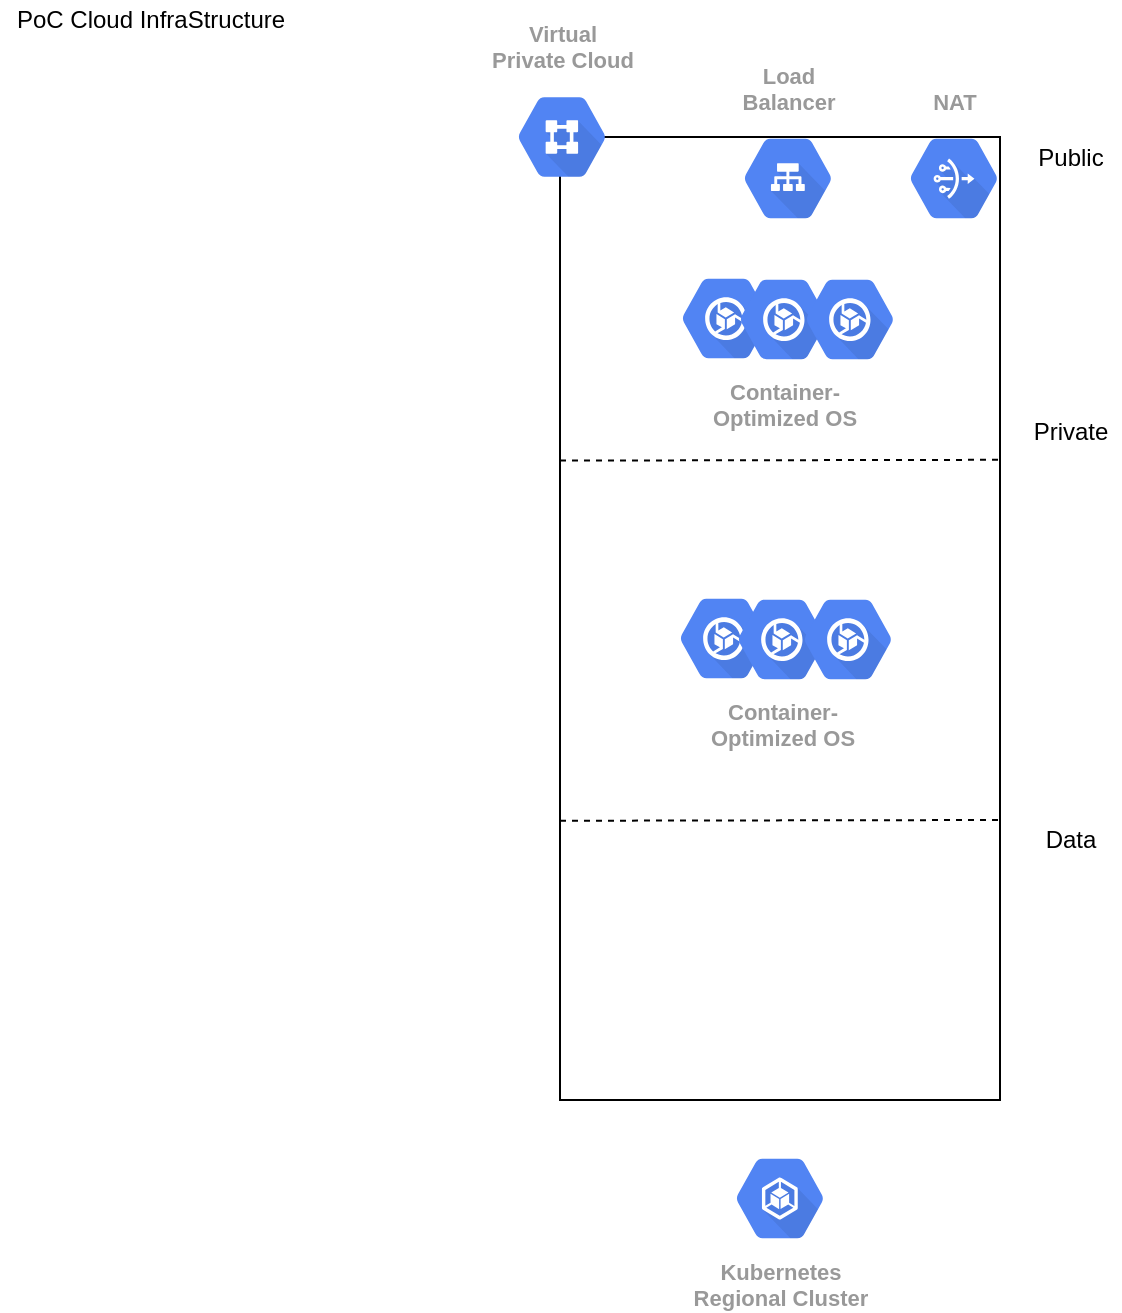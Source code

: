 <mxfile version="13.1.3" pages="4">
    <diagram id="6hGFLwfOUW9BJ-s0fimq" name="GCP">
        <mxGraphModel dx="1155" dy="968" grid="1" gridSize="10" guides="1" tooltips="1" connect="1" arrows="1" fold="1" page="1" pageScale="1" pageWidth="827" pageHeight="1169" background="none" math="0" shadow="0">
            <root>
                <mxCell id="0"/>
                <mxCell id="1" parent="0"/>
                <mxCell id="4" value="" style="rounded=0;whiteSpace=wrap;html=1;fillColor=none;" parent="1" vertex="1">
                    <mxGeometry x="300" y="78.5" width="220" height="481.5" as="geometry"/>
                </mxCell>
                <mxCell id="2" value="Virtual&#10;Private Cloud" style="html=1;fillColor=#5184F3;strokeColor=none;verticalAlign=bottom;labelPosition=center;verticalLabelPosition=top;align=center;spacingTop=-6;fontSize=11;fontStyle=1;fontColor=#999999;shape=mxgraph.gcp2.hexIcon;prIcon=virtual_private_cloud;horizontal=1;" parent="1" vertex="1">
                    <mxGeometry x="268" y="49.25" width="66" height="58.5" as="geometry"/>
                </mxCell>
                <mxCell id="5" value="" style="endArrow=none;dashed=1;html=1;exitX=0;exitY=0.25;exitDx=0;exitDy=0;" parent="1" edge="1">
                    <mxGeometry width="50" height="50" relative="1" as="geometry">
                        <mxPoint x="300" y="240.285" as="sourcePoint"/>
                        <mxPoint x="520" y="239.91" as="targetPoint"/>
                    </mxGeometry>
                </mxCell>
                <mxCell id="10" value="Kubernetes&lt;br&gt;Regional Cluster" style="html=1;fillColor=#5184F3;strokeColor=none;verticalAlign=top;labelPosition=center;verticalLabelPosition=bottom;align=center;spacingTop=-6;fontSize=11;fontStyle=1;fontColor=#999999;shape=mxgraph.gcp2.hexIcon;prIcon=container_engine" parent="1" vertex="1">
                    <mxGeometry x="377" y="580" width="66" height="58.5" as="geometry"/>
                </mxCell>
                <mxCell id="13" value="NAT" style="html=1;fillColor=#5184F3;strokeColor=none;verticalAlign=bottom;labelPosition=center;verticalLabelPosition=top;align=center;spacingTop=-6;fontSize=11;fontStyle=1;fontColor=#999999;shape=mxgraph.gcp2.hexIcon;prIcon=cloud_nat" parent="1" vertex="1">
                    <mxGeometry x="464" y="70" width="66" height="58.5" as="geometry"/>
                </mxCell>
                <mxCell id="23" value="Load&lt;br&gt;Balancer" style="html=1;fillColor=#5184F3;strokeColor=none;verticalAlign=bottom;labelPosition=center;verticalLabelPosition=top;align=center;spacingTop=-6;fontSize=11;fontStyle=1;fontColor=#999999;shape=mxgraph.gcp2.hexIcon;prIcon=cloud_load_balancing" parent="1" vertex="1">
                    <mxGeometry x="381" y="70" width="66" height="58.5" as="geometry"/>
                </mxCell>
                <mxCell id="24" value="PoC Cloud InfraStructure" style="text;html=1;resizable=0;autosize=1;align=center;verticalAlign=middle;points=[];fillColor=none;strokeColor=none;rounded=0;" parent="1" vertex="1">
                    <mxGeometry x="20" y="10" width="150" height="20" as="geometry"/>
                </mxCell>
                <mxCell id="25" value="" style="endArrow=none;dashed=1;html=1;exitX=0;exitY=0.25;exitDx=0;exitDy=0;" parent="1" edge="1">
                    <mxGeometry width="50" height="50" relative="1" as="geometry">
                        <mxPoint x="300" y="420.375" as="sourcePoint"/>
                        <mxPoint x="520" y="420.0" as="targetPoint"/>
                    </mxGeometry>
                </mxCell>
                <mxCell id="26" value="Private" style="text;html=1;resizable=0;autosize=1;align=center;verticalAlign=middle;points=[];fillColor=none;strokeColor=none;rounded=0;" parent="1" vertex="1">
                    <mxGeometry x="530" y="216" width="50" height="20" as="geometry"/>
                </mxCell>
                <mxCell id="27" value="Data" style="text;html=1;resizable=0;autosize=1;align=center;verticalAlign=middle;points=[];fillColor=none;strokeColor=none;rounded=0;" parent="1" vertex="1">
                    <mxGeometry x="535" y="420" width="40" height="20" as="geometry"/>
                </mxCell>
                <mxCell id="28" value="Public" style="text;html=1;resizable=0;autosize=1;align=center;verticalAlign=middle;points=[];fillColor=none;strokeColor=none;rounded=0;" parent="1" vertex="1">
                    <mxGeometry x="530" y="78.5" width="50" height="20" as="geometry"/>
                </mxCell>
                <mxCell id="32" value="" style="group" parent="1" vertex="1" connectable="0">
                    <mxGeometry x="349" y="300" width="128" height="59" as="geometry"/>
                </mxCell>
                <mxCell id="16" value="" style="html=1;fillColor=#5184F3;strokeColor=none;verticalAlign=bottom;labelPosition=center;verticalLabelPosition=top;align=center;spacingTop=-6;fontSize=11;fontStyle=1;fontColor=#999999;shape=mxgraph.gcp2.hexIcon;prIcon=container_optimized_os" parent="32" vertex="1">
                    <mxGeometry width="66" height="58.5" as="geometry"/>
                </mxCell>
                <mxCell id="11" value="Container-&#10;Optimized OS" style="html=1;fillColor=#5184F3;strokeColor=none;verticalAlign=top;labelPosition=center;verticalLabelPosition=bottom;align=center;spacingTop=-6;fontSize=11;fontStyle=1;fontColor=#999999;shape=mxgraph.gcp2.hexIcon;prIcon=container_optimized_os" parent="32" vertex="1">
                    <mxGeometry x="29" y="0.5" width="66" height="58.5" as="geometry"/>
                </mxCell>
                <mxCell id="15" value="" style="html=1;fillColor=#5184F3;strokeColor=none;verticalAlign=bottom;labelPosition=center;verticalLabelPosition=top;align=center;spacingTop=-6;fontSize=11;fontStyle=1;fontColor=#999999;shape=mxgraph.gcp2.hexIcon;prIcon=container_optimized_os" parent="32" vertex="1">
                    <mxGeometry x="62" y="0.5" width="66" height="58.5" as="geometry"/>
                </mxCell>
                <mxCell id="33" value="" style="group" parent="1" vertex="1" connectable="0">
                    <mxGeometry x="350" y="140" width="128" height="59" as="geometry"/>
                </mxCell>
                <mxCell id="34" value="" style="html=1;fillColor=#5184F3;strokeColor=none;verticalAlign=bottom;labelPosition=center;verticalLabelPosition=top;align=center;spacingTop=-6;fontSize=11;fontStyle=1;fontColor=#999999;shape=mxgraph.gcp2.hexIcon;prIcon=container_optimized_os" parent="33" vertex="1">
                    <mxGeometry width="66" height="58.5" as="geometry"/>
                </mxCell>
                <mxCell id="35" value="Container-&#10;Optimized OS" style="html=1;fillColor=#5184F3;strokeColor=none;verticalAlign=top;labelPosition=center;verticalLabelPosition=bottom;align=center;spacingTop=-6;fontSize=11;fontStyle=1;fontColor=#999999;shape=mxgraph.gcp2.hexIcon;prIcon=container_optimized_os" parent="33" vertex="1">
                    <mxGeometry x="29" y="0.5" width="66" height="58.5" as="geometry"/>
                </mxCell>
                <mxCell id="36" value="" style="html=1;fillColor=#5184F3;strokeColor=none;verticalAlign=bottom;labelPosition=center;verticalLabelPosition=top;align=center;spacingTop=-6;fontSize=11;fontStyle=1;fontColor=#999999;shape=mxgraph.gcp2.hexIcon;prIcon=container_optimized_os" parent="33" vertex="1">
                    <mxGeometry x="62" y="0.5" width="66" height="58.5" as="geometry"/>
                </mxCell>
            </root>
        </mxGraphModel>
    </diagram>
    <diagram id="01ei3AezCl6BVY1LoV4i" name="k8s">
        <mxGraphModel dx="1359" dy="1139" grid="1" gridSize="10" guides="1" tooltips="1" connect="1" arrows="1" fold="1" page="1" pageScale="1" pageWidth="827" pageHeight="1169" background="none" math="0" shadow="0">
            <root>
                <mxCell id="bdmBip5ZVVxthMIJ5dFW-0"/>
                <mxCell id="bdmBip5ZVVxthMIJ5dFW-1" parent="bdmBip5ZVVxthMIJ5dFW-0"/>
                <mxCell id="v0x_E8v7lRZbEyqIIi4B-30" value="" style="rounded=1;whiteSpace=wrap;html=1;dashed=1;" parent="bdmBip5ZVVxthMIJ5dFW-1" vertex="1">
                    <mxGeometry x="50" y="380" width="410" height="530" as="geometry"/>
                </mxCell>
                <mxCell id="v0x_E8v7lRZbEyqIIi4B-13" value="" style="rounded=1;whiteSpace=wrap;html=1;dashed=1;glass=0;shadow=0;" parent="bdmBip5ZVVxthMIJ5dFW-1" vertex="1">
                    <mxGeometry x="50" y="102" width="410" height="258" as="geometry"/>
                </mxCell>
                <mxCell id="v0x_E8v7lRZbEyqIIi4B-0" value="k8s" style="text;html=1;resizable=0;autosize=1;align=center;verticalAlign=middle;points=[];fillColor=none;strokeColor=none;rounded=0;" parent="bdmBip5ZVVxthMIJ5dFW-1" vertex="1">
                    <mxGeometry x="25" y="20" width="30" height="20" as="geometry"/>
                </mxCell>
                <mxCell id="v0x_E8v7lRZbEyqIIi4B-1" value="/api/" style="html=1;dashed=0;whitespace=wrap;fillColor=#2875E2;strokeColor=#ffffff;points=[[0.005,0.63,0],[0.1,0.2,0],[0.9,0.2,0],[0.5,0,0],[0.995,0.63,0],[0.72,0.99,0],[0.5,1,0],[0.28,0.99,0]];shape=mxgraph.kubernetes.icon;prIcon=ing;labelPosition=center;verticalLabelPosition=top;align=center;verticalAlign=bottom;" parent="bdmBip5ZVVxthMIJ5dFW-1" vertex="1">
                    <mxGeometry x="77.5" y="240" width="50" height="48" as="geometry"/>
                </mxCell>
                <mxCell id="v0x_E8v7lRZbEyqIIi4B-2" value="Init Job" style="html=1;dashed=0;whitespace=wrap;fillColor=#2875E2;strokeColor=#ffffff;points=[[0.005,0.63,0],[0.1,0.2,0],[0.9,0.2,0],[0.5,0,0],[0.995,0.63,0],[0.72,0.99,0],[0.5,1,0],[0.28,0.99,0]];shape=mxgraph.kubernetes.icon;prIcon=job;labelPosition=center;verticalLabelPosition=top;align=center;verticalAlign=bottom;" parent="bdmBip5ZVVxthMIJ5dFW-1" vertex="1">
                    <mxGeometry x="580" y="392" width="50" height="48" as="geometry"/>
                </mxCell>
                <mxCell id="v0x_E8v7lRZbEyqIIi4B-3" value="Cloud Load&#10;Balancing" style="html=1;fillColor=#5184F3;strokeColor=none;verticalAlign=top;labelPosition=center;verticalLabelPosition=bottom;align=center;spacingTop=-6;fontSize=11;fontStyle=1;fontColor=#999999;shape=mxgraph.gcp2.hexIcon;prIcon=cloud_load_balancing" parent="bdmBip5ZVVxthMIJ5dFW-1" vertex="1">
                    <mxGeometry x="238.5" y="30" width="66" height="58.5" as="geometry"/>
                </mxCell>
                <mxCell id="v0x_E8v7lRZbEyqIIi4B-5" value="API" style="html=1;dashed=0;whitespace=wrap;fillColor=#2875E2;strokeColor=#ffffff;points=[[0.005,0.63,0],[0.1,0.2,0],[0.9,0.2,0],[0.5,0,0],[0.995,0.63,0],[0.72,0.99,0],[0.5,1,0],[0.28,0.99,0]];shape=mxgraph.kubernetes.icon;prIcon=svc;labelPosition=center;verticalLabelPosition=top;align=center;verticalAlign=bottom;" parent="bdmBip5ZVVxthMIJ5dFW-1" vertex="1">
                    <mxGeometry x="66" y="437" width="50" height="48" as="geometry"/>
                </mxCell>
                <mxCell id="v0x_E8v7lRZbEyqIIi4B-7" value="Config&lt;br&gt;" style="html=1;dashed=0;whitespace=wrap;fillColor=#2875E2;strokeColor=#ffffff;points=[[0.005,0.63,0],[0.1,0.2,0],[0.9,0.2,0],[0.5,0,0],[0.995,0.63,0],[0.72,0.99,0],[0.5,1,0],[0.28,0.99,0]];shape=mxgraph.kubernetes.icon;prIcon=secret;labelPosition=center;verticalLabelPosition=top;align=center;verticalAlign=bottom;" parent="bdmBip5ZVVxthMIJ5dFW-1" vertex="1">
                    <mxGeometry x="580" y="500" width="50" height="48" as="geometry"/>
                </mxCell>
                <mxCell id="v0x_E8v7lRZbEyqIIi4B-8" value="www" style="html=1;dashed=0;whitespace=wrap;fillColor=#2875E2;strokeColor=#ffffff;points=[[0.005,0.63,0],[0.1,0.2,0],[0.9,0.2,0],[0.5,0,0],[0.995,0.63,0],[0.72,0.99,0],[0.5,1,0],[0.28,0.99,0]];shape=mxgraph.kubernetes.icon;prIcon=pvc;labelPosition=center;verticalLabelPosition=top;align=center;verticalAlign=bottom;" parent="bdmBip5ZVVxthMIJ5dFW-1" vertex="1">
                    <mxGeometry x="352" y="570" width="50" height="48" as="geometry"/>
                </mxCell>
                <mxCell id="v0x_E8v7lRZbEyqIIi4B-11" value="Ingress" style="html=1;dashed=0;whitespace=wrap;fillColor=#2875E2;strokeColor=#ffffff;points=[[0.005,0.63,0],[0.1,0.2,0],[0.9,0.2,0],[0.5,0,0],[0.995,0.63,0],[0.72,0.99,0],[0.5,1,0],[0.28,0.99,0]];shape=mxgraph.kubernetes.icon;prIcon=svc;labelPosition=center;verticalLabelPosition=top;align=center;verticalAlign=bottom;" parent="bdmBip5ZVVxthMIJ5dFW-1" vertex="1">
                    <mxGeometry x="246.5" y="150" width="50" height="48" as="geometry"/>
                </mxCell>
                <mxCell id="v0x_E8v7lRZbEyqIIi4B-33" value="/auth" style="html=1;dashed=0;whitespace=wrap;fillColor=#2875E2;strokeColor=#ffffff;points=[[0.005,0.63,0],[0.1,0.2,0],[0.9,0.2,0],[0.5,0,0],[0.995,0.63,0],[0.72,0.99,0],[0.5,1,0],[0.28,0.99,0]];shape=mxgraph.kubernetes.icon;prIcon=ing;labelPosition=center;verticalLabelPosition=top;align=center;verticalAlign=bottom;" parent="bdmBip5ZVVxthMIJ5dFW-1" vertex="1">
                    <mxGeometry x="317" y="240" width="50" height="48" as="geometry"/>
                </mxCell>
                <mxCell id="v0x_E8v7lRZbEyqIIi4B-34" value="Auth" style="html=1;dashed=0;whitespace=wrap;fillColor=#2875E2;strokeColor=#ffffff;points=[[0.005,0.63,0],[0.1,0.2,0],[0.9,0.2,0],[0.5,0,0],[0.995,0.63,0],[0.72,0.99,0],[0.5,1,0],[0.28,0.99,0]];shape=mxgraph.kubernetes.icon;prIcon=svc;labelPosition=center;verticalLabelPosition=top;align=center;verticalAlign=bottom;" parent="bdmBip5ZVVxthMIJ5dFW-1" vertex="1">
                    <mxGeometry x="234.5" y="437" width="50" height="48" as="geometry"/>
                </mxCell>
                <mxCell id="vhkJSFQoz-LGm1IE-jFy-6" style="edgeStyle=orthogonalEdgeStyle;rounded=0;orthogonalLoop=1;jettySize=auto;html=1;startArrow=none;startFill=0;fontColor=#FFFFFF;entryX=0.55;entryY=0.95;entryDx=0;entryDy=0;entryPerimeter=0;" parent="bdmBip5ZVVxthMIJ5dFW-1" source="v0x_E8v7lRZbEyqIIi4B-38" target="2ab-qEnQaSnnnGJjcgUI-13" edge="1">
                    <mxGeometry relative="1" as="geometry">
                        <Array as="points">
                            <mxPoint x="201" y="700"/>
                            <mxPoint x="766" y="700"/>
                        </Array>
                    </mxGeometry>
                </mxCell>
                <mxCell id="vhkJSFQoz-LGm1IE-jFy-7" value="Initialisation" style="edgeLabel;html=1;align=center;verticalAlign=middle;resizable=0;points=[];fontColor=#FFFFFF;" parent="vhkJSFQoz-LGm1IE-jFy-6" vertex="1" connectable="0">
                    <mxGeometry x="-0.049" y="-2" relative="1" as="geometry">
                        <mxPoint x="111" y="-10.25" as="offset"/>
                    </mxGeometry>
                </mxCell>
                <mxCell id="v0x_E8v7lRZbEyqIIi4B-38" value="Core" style="html=1;dashed=0;whitespace=wrap;fillColor=#2875E2;strokeColor=#ffffff;points=[[0.005,0.63,0],[0.1,0.2,0],[0.9,0.2,0],[0.5,0,0],[0.995,0.63,0],[0.72,0.99,0],[0.5,1,0],[0.28,0.99,0]];shape=mxgraph.kubernetes.icon;prIcon=svc;labelPosition=center;verticalLabelPosition=top;align=center;verticalAlign=bottom;" parent="bdmBip5ZVVxthMIJ5dFW-1" vertex="1">
                    <mxGeometry x="176" y="722" width="50" height="48" as="geometry"/>
                </mxCell>
                <mxCell id="v0x_E8v7lRZbEyqIIi4B-42" value="API" style="html=1;dashed=0;whitespace=wrap;fillColor=#2875E2;strokeColor=#ffffff;points=[[0.005,0.63,0],[0.1,0.2,0],[0.9,0.2,0],[0.5,0,0],[0.995,0.63,0],[0.72,0.99,0],[0.5,1,0],[0.28,0.99,0]];shape=mxgraph.kubernetes.icon;prIcon=rs;labelPosition=center;verticalLabelPosition=top;align=center;verticalAlign=bottom;" parent="bdmBip5ZVVxthMIJ5dFW-1" vertex="1">
                    <mxGeometry x="66" y="518" width="50" height="48" as="geometry"/>
                </mxCell>
                <mxCell id="v0x_E8v7lRZbEyqIIi4B-43" value="Auth" style="html=1;dashed=0;whitespace=wrap;fillColor=#2875E2;strokeColor=#ffffff;points=[[0.005,0.63,0],[0.1,0.2,0],[0.9,0.2,0],[0.5,0,0],[0.995,0.63,0],[0.72,0.99,0],[0.5,1,0],[0.28,0.99,0]];shape=mxgraph.kubernetes.icon;prIcon=rs;labelPosition=center;verticalLabelPosition=top;align=center;verticalAlign=bottom;" parent="bdmBip5ZVVxthMIJ5dFW-1" vertex="1">
                    <mxGeometry x="233.5" y="518" width="50" height="48" as="geometry"/>
                </mxCell>
                <mxCell id="v0x_E8v7lRZbEyqIIi4B-50" value="" style="group;rounded=0;" parent="bdmBip5ZVVxthMIJ5dFW-1" vertex="1" connectable="0">
                    <mxGeometry x="5" y="941" width="195" height="79" as="geometry"/>
                </mxCell>
                <mxCell id="v0x_E8v7lRZbEyqIIi4B-26" value="Elastic Helm Chart" style="rounded=1;whiteSpace=wrap;html=1;dashed=1;labelPosition=center;verticalLabelPosition=top;align=center;verticalAlign=bottom;" parent="v0x_E8v7lRZbEyqIIi4B-50" vertex="1">
                    <mxGeometry width="195" height="79" as="geometry"/>
                </mxCell>
                <mxCell id="v0x_E8v7lRZbEyqIIi4B-46" value="" style="html=1;dashed=0;whitespace=wrap;fillColor=#2875E2;strokeColor=#ffffff;points=[[0.005,0.63,0],[0.1,0.2,0],[0.9,0.2,0],[0.5,0,0],[0.995,0.63,0],[0.72,0.99,0],[0.5,1,0],[0.28,0.99,0]];shape=mxgraph.kubernetes.icon;prIcon=rs;labelPosition=center;verticalLabelPosition=top;align=center;verticalAlign=bottom;" parent="v0x_E8v7lRZbEyqIIi4B-50" vertex="1">
                    <mxGeometry x="72.5" y="24.915" width="50" height="29.169" as="geometry"/>
                </mxCell>
                <mxCell id="v0x_E8v7lRZbEyqIIi4B-51" value="" style="group" parent="bdmBip5ZVVxthMIJ5dFW-1" vertex="1" connectable="0">
                    <mxGeometry x="210" y="941" width="195" height="79" as="geometry"/>
                </mxCell>
                <mxCell id="v0x_E8v7lRZbEyqIIi4B-23" value="Redis Helm Chart" style="rounded=1;whiteSpace=wrap;html=1;dashed=1;labelPosition=center;verticalLabelPosition=top;align=center;verticalAlign=bottom;" parent="v0x_E8v7lRZbEyqIIi4B-51" vertex="1">
                    <mxGeometry width="195" height="79" as="geometry"/>
                </mxCell>
                <mxCell id="v0x_E8v7lRZbEyqIIi4B-47" value="" style="html=1;dashed=0;whitespace=wrap;fillColor=#2875E2;strokeColor=#ffffff;points=[[0.005,0.63,0],[0.1,0.2,0],[0.9,0.2,0],[0.5,0,0],[0.995,0.63,0],[0.72,0.99,0],[0.5,1,0],[0.28,0.99,0]];shape=mxgraph.kubernetes.icon;prIcon=rs;labelPosition=center;verticalLabelPosition=top;align=center;verticalAlign=bottom;" parent="v0x_E8v7lRZbEyqIIi4B-51" vertex="1">
                    <mxGeometry x="72.5" y="24.915" width="50" height="29.169" as="geometry"/>
                </mxCell>
                <mxCell id="v0x_E8v7lRZbEyqIIi4B-52" value="" style="group" parent="bdmBip5ZVVxthMIJ5dFW-1" vertex="1" connectable="0">
                    <mxGeometry x="420" y="941" width="195" height="79" as="geometry"/>
                </mxCell>
                <mxCell id="v0x_E8v7lRZbEyqIIi4B-48" value="Etcd Helm Chart" style="rounded=1;whiteSpace=wrap;html=1;dashed=1;labelPosition=center;verticalLabelPosition=top;align=center;verticalAlign=bottom;" parent="v0x_E8v7lRZbEyqIIi4B-52" vertex="1">
                    <mxGeometry width="195" height="79" as="geometry"/>
                </mxCell>
                <mxCell id="v0x_E8v7lRZbEyqIIi4B-49" value="" style="html=1;dashed=0;whitespace=wrap;fillColor=#2875E2;strokeColor=#ffffff;points=[[0.005,0.63,0],[0.1,0.2,0],[0.9,0.2,0],[0.5,0,0],[0.995,0.63,0],[0.72,0.99,0],[0.5,1,0],[0.28,0.99,0]];shape=mxgraph.kubernetes.icon;prIcon=rs;labelPosition=center;verticalLabelPosition=top;align=center;verticalAlign=bottom;" parent="v0x_E8v7lRZbEyqIIi4B-52" vertex="1">
                    <mxGeometry x="72.5" y="24.915" width="50" height="29.169" as="geometry"/>
                </mxCell>
                <mxCell id="v0x_E8v7lRZbEyqIIi4B-53" value="Triggers" style="html=1;dashed=0;whitespace=wrap;fillColor=#2875E2;strokeColor=#ffffff;points=[[0.005,0.63,0],[0.1,0.2,0],[0.9,0.2,0],[0.5,0,0],[0.995,0.63,0],[0.72,0.99,0],[0.5,1,0],[0.28,0.99,0]];shape=mxgraph.kubernetes.icon;prIcon=rs;labelPosition=center;verticalLabelPosition=top;align=center;verticalAlign=bottom;" parent="bdmBip5ZVVxthMIJ5dFW-1" vertex="1">
                    <mxGeometry x="85" y="822" width="50" height="48" as="geometry"/>
                </mxCell>
                <mxCell id="v0x_E8v7lRZbEyqIIi4B-54" value="Rubber Soul" style="html=1;dashed=0;whitespace=wrap;fillColor=#2875E2;strokeColor=#ffffff;points=[[0.005,0.63,0],[0.1,0.2,0],[0.9,0.2,0],[0.5,0,0],[0.995,0.63,0],[0.72,0.99,0],[0.5,1,0],[0.28,0.99,0]];shape=mxgraph.kubernetes.icon;prIcon=rs;labelPosition=center;verticalLabelPosition=top;align=center;verticalAlign=bottom;" parent="bdmBip5ZVVxthMIJ5dFW-1" vertex="1">
                    <mxGeometry x="267" y="822" width="50" height="48" as="geometry"/>
                </mxCell>
                <mxCell id="v0x_E8v7lRZbEyqIIi4B-55" value="Dispatch" style="html=1;dashed=0;whitespace=wrap;fillColor=#2875E2;strokeColor=#ffffff;points=[[0.005,0.63,0],[0.1,0.2,0],[0.9,0.2,0],[0.5,0,0],[0.995,0.63,0],[0.72,0.99,0],[0.5,1,0],[0.28,0.99,0]];shape=mxgraph.kubernetes.icon;prIcon=rs;labelPosition=center;verticalLabelPosition=top;align=center;verticalAlign=bottom;" parent="bdmBip5ZVVxthMIJ5dFW-1" vertex="1">
                    <mxGeometry x="157" y="518" width="50" height="48" as="geometry"/>
                </mxCell>
                <mxCell id="v0x_E8v7lRZbEyqIIi4B-62" value="Dispatch" style="html=1;dashed=0;whitespace=wrap;fillColor=#2875E2;strokeColor=#ffffff;points=[[0.005,0.63,0],[0.1,0.2,0],[0.9,0.2,0],[0.5,0,0],[0.995,0.63,0],[0.72,0.99,0],[0.5,1,0],[0.28,0.99,0]];shape=mxgraph.kubernetes.icon;prIcon=svc;labelPosition=center;verticalLabelPosition=top;align=center;verticalAlign=bottom;" parent="bdmBip5ZVVxthMIJ5dFW-1" vertex="1">
                    <mxGeometry x="157" y="437" width="50" height="48" as="geometry"/>
                </mxCell>
                <mxCell id="_qfFy3I9jVNZRMsjBdkA-0" value="" style="group" parent="bdmBip5ZVVxthMIJ5dFW-1" vertex="1" connectable="0">
                    <mxGeometry x="632" y="940" width="195" height="80" as="geometry"/>
                </mxCell>
                <mxCell id="v0x_E8v7lRZbEyqIIi4B-56" value="RethinkDB Helm Chart" style="rounded=1;whiteSpace=wrap;html=1;dashed=1;labelPosition=center;verticalLabelPosition=top;align=center;verticalAlign=bottom;" parent="_qfFy3I9jVNZRMsjBdkA-0" vertex="1">
                    <mxGeometry width="195" height="80" as="geometry"/>
                </mxCell>
                <mxCell id="v0x_E8v7lRZbEyqIIi4B-61" value="" style="html=1;dashed=0;whitespace=wrap;fillColor=#2875E2;strokeColor=#ffffff;points=[[0.005,0.63,0],[0.1,0.2,0],[0.9,0.2,0],[0.5,0,0],[0.995,0.63,0],[0.72,0.99,0],[0.5,1,0],[0.28,0.99,0]];shape=mxgraph.kubernetes.icon;prIcon=rs;labelPosition=center;verticalLabelPosition=top;align=center;verticalAlign=bottom;" parent="_qfFy3I9jVNZRMsjBdkA-0" vertex="1">
                    <mxGeometry x="72.5" y="25.231" width="50" height="29.538" as="geometry"/>
                </mxCell>
                <mxCell id="_qfFy3I9jVNZRMsjBdkA-3" value="/api/files" style="html=1;dashed=0;whitespace=wrap;fillColor=#2875E2;strokeColor=#ffffff;points=[[0.005,0.63,0],[0.1,0.2,0],[0.9,0.2,0],[0.5,0,0],[0.995,0.63,0],[0.72,0.99,0],[0.5,1,0],[0.28,0.99,0]];shape=mxgraph.kubernetes.icon;prIcon=ing;labelPosition=center;verticalLabelPosition=top;align=center;verticalAlign=bottom;" parent="bdmBip5ZVVxthMIJ5dFW-1" vertex="1">
                    <mxGeometry x="388" y="240" width="50" height="48" as="geometry"/>
                </mxCell>
                <mxCell id="_qfFy3I9jVNZRMsjBdkA-4" value="/api/server" style="html=1;dashed=0;whitespace=wrap;fillColor=#2875E2;strokeColor=#ffffff;points=[[0.005,0.63,0],[0.1,0.2,0],[0.9,0.2,0],[0.5,0,0],[0.995,0.63,0],[0.72,0.99,0],[0.5,1,0],[0.28,0.99,0]];shape=mxgraph.kubernetes.icon;prIcon=ing;labelPosition=center;verticalLabelPosition=top;align=center;verticalAlign=bottom;" parent="bdmBip5ZVVxthMIJ5dFW-1" vertex="1">
                    <mxGeometry x="160" y="240" width="50" height="48" as="geometry"/>
                </mxCell>
                <mxCell id="slDZwBwoq7pepo1NhwWZ-4" value="read" style="edgeStyle=orthogonalEdgeStyle;rounded=0;orthogonalLoop=1;jettySize=auto;html=1;entryX=0.995;entryY=0.63;entryDx=0;entryDy=0;entryPerimeter=0;exitX=0.72;exitY=0.99;exitDx=0;exitDy=0;exitPerimeter=0;" parent="bdmBip5ZVVxthMIJ5dFW-1" source="fuPsC2qD_rpMp_-Diiq2-0" target="v0x_E8v7lRZbEyqIIi4B-8" edge="1">
                    <mxGeometry x="-0.492" relative="1" as="geometry">
                        <mxPoint as="offset"/>
                    </mxGeometry>
                </mxCell>
                <mxCell id="fuPsC2qD_rpMp_-Diiq2-0" value="HTTP server" style="html=1;dashed=0;whitespace=wrap;fillColor=#2875E2;strokeColor=#ffffff;points=[[0.005,0.63,0],[0.1,0.2,0],[0.9,0.2,0],[0.5,0,0],[0.995,0.63,0],[0.72,0.99,0],[0.5,1,0],[0.28,0.99,0]];shape=mxgraph.kubernetes.icon;prIcon=rs;labelPosition=center;verticalLabelPosition=top;align=center;verticalAlign=bottom;" parent="bdmBip5ZVVxthMIJ5dFW-1" vertex="1">
                    <mxGeometry x="388" y="518" width="50" height="48" as="geometry"/>
                </mxCell>
                <mxCell id="fuPsC2qD_rpMp_-Diiq2-1" value="Frontend" style="html=1;dashed=0;whitespace=wrap;fillColor=#2875E2;strokeColor=#ffffff;points=[[0.005,0.63,0],[0.1,0.2,0],[0.9,0.2,0],[0.5,0,0],[0.995,0.63,0],[0.72,0.99,0],[0.5,1,0],[0.28,0.99,0]];shape=mxgraph.kubernetes.icon;prIcon=svc;labelPosition=center;verticalLabelPosition=top;align=center;verticalAlign=bottom;" parent="bdmBip5ZVVxthMIJ5dFW-1" vertex="1">
                    <mxGeometry x="310" y="437" width="50" height="48" as="geometry"/>
                </mxCell>
                <mxCell id="2ab-qEnQaSnnnGJjcgUI-1" style="edgeStyle=orthogonalEdgeStyle;rounded=0;orthogonalLoop=1;jettySize=auto;html=1;fontColor=#000000;entryX=0.995;entryY=0.63;entryDx=0;entryDy=0;entryPerimeter=0;" parent="bdmBip5ZVVxthMIJ5dFW-1" source="2ab-qEnQaSnnnGJjcgUI-0" target="v0x_E8v7lRZbEyqIIi4B-2" edge="1">
                    <mxGeometry relative="1" as="geometry">
                        <mxPoint x="640" y="420" as="targetPoint"/>
                    </mxGeometry>
                </mxCell>
                <mxCell id="2ab-qEnQaSnnnGJjcgUI-0" value="Post Deployment Job" style="text;html=1;align=center;verticalAlign=middle;resizable=0;points=[];autosize=1;fillColor=#fad7ac;strokeColor=#b46504;fontColor=#000000;" parent="bdmBip5ZVVxthMIJ5dFW-1" vertex="1">
                    <mxGeometry x="680" y="412" width="130" height="20" as="geometry"/>
                </mxCell>
                <mxCell id="2ab-qEnQaSnnnGJjcgUI-3" style="edgeStyle=orthogonalEdgeStyle;rounded=0;orthogonalLoop=1;jettySize=auto;html=1;entryX=0.995;entryY=0.63;entryDx=0;entryDy=0;entryPerimeter=0;fontColor=#000000;" parent="bdmBip5ZVVxthMIJ5dFW-1" source="2ab-qEnQaSnnnGJjcgUI-2" target="v0x_E8v7lRZbEyqIIi4B-7" edge="1">
                    <mxGeometry relative="1" as="geometry"/>
                </mxCell>
                <mxCell id="2ab-qEnQaSnnnGJjcgUI-2" value="Existing Configuration&lt;br&gt;files" style="text;html=1;align=center;verticalAlign=middle;resizable=0;points=[];autosize=1;fillColor=#fad7ac;strokeColor=#b46504;fontColor=#000000;" parent="bdmBip5ZVVxthMIJ5dFW-1" vertex="1">
                    <mxGeometry x="670" y="515" width="130" height="30" as="geometry"/>
                </mxCell>
                <mxCell id="2ab-qEnQaSnnnGJjcgUI-8" style="edgeStyle=orthogonalEdgeStyle;rounded=0;orthogonalLoop=1;jettySize=auto;html=1;entryX=0.825;entryY=0.5;entryDx=0;entryDy=0;entryPerimeter=0;fontColor=#000000;" parent="bdmBip5ZVVxthMIJ5dFW-1" source="2ab-qEnQaSnnnGJjcgUI-7" target="v0x_E8v7lRZbEyqIIi4B-3" edge="1">
                    <mxGeometry relative="1" as="geometry"/>
                </mxCell>
                <mxCell id="2ab-qEnQaSnnnGJjcgUI-7" value="Public Ingress" style="text;html=1;align=center;verticalAlign=middle;resizable=0;points=[];autosize=1;fillColor=#fad7ac;strokeColor=#b46504;fontColor=#000000;" parent="bdmBip5ZVVxthMIJ5dFW-1" vertex="1">
                    <mxGeometry x="690" y="49.25" width="90" height="20" as="geometry"/>
                </mxCell>
                <mxCell id="vhkJSFQoz-LGm1IE-jFy-8" style="edgeStyle=orthogonalEdgeStyle;rounded=0;orthogonalLoop=1;jettySize=auto;html=1;startArrow=classic;startFill=1;fontColor=#FFFFFF;exitX=0.16;exitY=0.55;exitDx=0;exitDy=0;exitPerimeter=0;entryX=0.825;entryY=0.5;entryDx=0;entryDy=0;entryPerimeter=0;" parent="bdmBip5ZVVxthMIJ5dFW-1" source="2ab-qEnQaSnnnGJjcgUI-13" target="vhkJSFQoz-LGm1IE-jFy-11" edge="1">
                    <mxGeometry relative="1" as="geometry">
                        <Array as="points">
                            <mxPoint x="580" y="624"/>
                            <mxPoint x="580" y="674"/>
                        </Array>
                    </mxGeometry>
                </mxCell>
                <mxCell id="vhkJSFQoz-LGm1IE-jFy-9" value="Multi- Protocol" style="edgeLabel;html=1;align=center;verticalAlign=middle;resizable=0;points=[];fontColor=#FFFFFF;" parent="vhkJSFQoz-LGm1IE-jFy-8" vertex="1" connectable="0">
                    <mxGeometry x="-0.268" y="2" relative="1" as="geometry">
                        <mxPoint x="-3.2" y="-16" as="offset"/>
                    </mxGeometry>
                </mxCell>
                <mxCell id="vhkJSFQoz-LGm1IE-jFy-10" value="SNMP" style="edgeLabel;html=1;align=center;verticalAlign=middle;resizable=0;points=[];fontColor=#FFFFFF;" parent="vhkJSFQoz-LGm1IE-jFy-8" vertex="1" connectable="0">
                    <mxGeometry x="-0.585" y="-1" relative="1" as="geometry">
                        <mxPoint x="-45.2" y="11" as="offset"/>
                    </mxGeometry>
                </mxCell>
                <mxCell id="2ab-qEnQaSnnnGJjcgUI-13" value="Devices" style="ellipse;shape=cloud;whiteSpace=wrap;html=1;dashed=1;strokeColor=#66FF66;fillColor=none;fontColor=#FFFFFF;" parent="bdmBip5ZVVxthMIJ5dFW-1" vertex="1">
                    <mxGeometry x="700" y="580" width="120" height="80" as="geometry"/>
                </mxCell>
                <mxCell id="vhkJSFQoz-LGm1IE-jFy-12" style="edgeStyle=orthogonalEdgeStyle;rounded=0;orthogonalLoop=1;jettySize=auto;html=1;entryX=0.5;entryY=1;entryDx=0;entryDy=0;entryPerimeter=0;startArrow=classic;startFill=1;fontColor=#FFFFFF;exitX=0.005;exitY=0.63;exitDx=0;exitDy=0;exitPerimeter=0;" parent="bdmBip5ZVVxthMIJ5dFW-1" source="vhkJSFQoz-LGm1IE-jFy-0" target="v0x_E8v7lRZbEyqIIi4B-55" edge="1">
                    <mxGeometry relative="1" as="geometry">
                        <Array as="points">
                            <mxPoint x="182" y="674"/>
                        </Array>
                        <mxPoint x="312.25" y="661.99" as="sourcePoint"/>
                    </mxGeometry>
                </mxCell>
                <mxCell id="vhkJSFQoz-LGm1IE-jFy-14" style="edgeStyle=orthogonalEdgeStyle;rounded=0;orthogonalLoop=1;jettySize=auto;html=1;exitX=0.995;exitY=0.63;exitDx=0;exitDy=0;exitPerimeter=0;startArrow=classic;startFill=1;fontColor=#FFFFFF;entryX=0.175;entryY=0.5;entryDx=0;entryDy=0;entryPerimeter=0;" parent="bdmBip5ZVVxthMIJ5dFW-1" source="vhkJSFQoz-LGm1IE-jFy-0" target="vhkJSFQoz-LGm1IE-jFy-11" edge="1">
                    <mxGeometry relative="1" as="geometry"/>
                </mxCell>
                <mxCell id="vhkJSFQoz-LGm1IE-jFy-0" value="ingress" style="html=1;dashed=0;whitespace=wrap;fillColor=#2875E2;strokeColor=#ffffff;points=[[0.005,0.63,0],[0.1,0.2,0],[0.9,0.2,0],[0.5,0,0],[0.995,0.63,0],[0.72,0.99,0],[0.5,1,0],[0.28,0.99,0]];shape=mxgraph.kubernetes.icon;prIcon=rs;labelPosition=center;verticalLabelPosition=top;align=center;verticalAlign=bottom;" parent="bdmBip5ZVVxthMIJ5dFW-1" vertex="1">
                    <mxGeometry x="291" y="644.5" width="50" height="48" as="geometry"/>
                </mxCell>
                <mxCell id="vhkJSFQoz-LGm1IE-jFy-11" value="TCP/UDP &lt;br&gt;LoadBalancer" style="html=1;fillColor=#5184F3;strokeColor=none;verticalAlign=bottom;labelPosition=center;verticalLabelPosition=top;align=center;spacingTop=-6;fontSize=11;fontStyle=1;fontColor=#999999;shape=mxgraph.gcp2.hexIcon;prIcon=cloud_load_balancing" parent="bdmBip5ZVVxthMIJ5dFW-1" vertex="1">
                    <mxGeometry x="452" y="644.5" width="66" height="58.5" as="geometry"/>
                </mxCell>
                <mxCell id="vhkJSFQoz-LGm1IE-jFy-15" value="Triggers" style="html=1;dashed=0;whitespace=wrap;fillColor=#2875E2;strokeColor=#ffffff;points=[[0.005,0.63,0],[0.1,0.2,0],[0.9,0.2,0],[0.5,0,0],[0.995,0.63,0],[0.72,0.99,0],[0.5,1,0],[0.28,0.99,0]];shape=mxgraph.kubernetes.icon;prIcon=svc;labelPosition=center;verticalLabelPosition=top;align=center;verticalAlign=bottom;" parent="bdmBip5ZVVxthMIJ5dFW-1" vertex="1">
                    <mxGeometry x="85" y="722" width="50" height="48" as="geometry"/>
                </mxCell>
                <mxCell id="vhkJSFQoz-LGm1IE-jFy-21" value="Rubber Soul" style="html=1;dashed=0;whitespace=wrap;fillColor=#2875E2;strokeColor=#ffffff;points=[[0.005,0.63,0],[0.1,0.2,0],[0.9,0.2,0],[0.5,0,0],[0.995,0.63,0],[0.72,0.99,0],[0.5,1,0],[0.28,0.99,0]];shape=mxgraph.kubernetes.icon;prIcon=svc;labelPosition=center;verticalLabelPosition=top;align=center;verticalAlign=bottom;" parent="bdmBip5ZVVxthMIJ5dFW-1" vertex="1">
                    <mxGeometry x="267" y="722" width="50" height="48" as="geometry"/>
                </mxCell>
                <mxCell id="vhkJSFQoz-LGm1IE-jFy-25" value="MQTT/Influx&lt;br&gt;Ingest" style="html=1;dashed=0;whitespace=wrap;fillColor=#2875E2;strokeColor=#ffffff;points=[[0.005,0.63,0],[0.1,0.2,0],[0.9,0.2,0],[0.5,0,0],[0.995,0.63,0],[0.72,0.99,0],[0.5,1,0],[0.28,0.99,0]];shape=mxgraph.kubernetes.icon;prIcon=rs;labelPosition=center;verticalLabelPosition=top;align=center;verticalAlign=bottom;" parent="bdmBip5ZVVxthMIJ5dFW-1" vertex="1">
                    <mxGeometry x="365" y="822" width="50" height="48" as="geometry"/>
                </mxCell>
                <mxCell id="vhkJSFQoz-LGm1IE-jFy-26" value="" style="html=1;dashed=0;whitespace=wrap;fillColor=#2875E2;strokeColor=#ffffff;points=[[0.005,0.63,0],[0.1,0.2,0],[0.9,0.2,0],[0.5,0,0],[0.995,0.63,0],[0.72,0.99,0],[0.5,1,0],[0.28,0.99,0]];shape=mxgraph.kubernetes.icon;prIcon=svc;labelPosition=center;verticalLabelPosition=top;align=center;verticalAlign=bottom;" parent="bdmBip5ZVVxthMIJ5dFW-1" vertex="1">
                    <mxGeometry x="365" y="722" width="50" height="48" as="geometry"/>
                </mxCell>
                <mxCell id="4VcauLyUK7sw4LbuVTH4-0" value="Core" style="html=1;dashed=0;whitespace=wrap;fillColor=#2875E2;strokeColor=#ffffff;points=[[0.005,0.63,0],[0.1,0.2,0],[0.9,0.2,0],[0.5,0,0],[0.995,0.63,0],[0.72,0.99,0],[0.5,1,0],[0.28,0.99,0]];shape=mxgraph.kubernetes.icon;prIcon=sts;fontColor=#FFFFFF;labelPosition=center;verticalLabelPosition=top;align=center;verticalAlign=bottom;" parent="bdmBip5ZVVxthMIJ5dFW-1" vertex="1">
                    <mxGeometry x="176" y="822" width="50" height="48" as="geometry"/>
                </mxCell>
                <mxCell id="vs4z_dgKt5RdO7ScT5sW-4" value="" style="rounded=1;whiteSpace=wrap;html=1;strokeColor=#FF0000;fillColor=none;fontColor=#FFFFFF;dashed=1;" parent="bdmBip5ZVVxthMIJ5dFW-1" vertex="1">
                    <mxGeometry x="334" y="710" width="120" height="180" as="geometry"/>
                </mxCell>
                <mxCell id="vs4z_dgKt5RdO7ScT5sW-7" style="edgeStyle=orthogonalEdgeStyle;rounded=0;orthogonalLoop=1;jettySize=auto;html=1;startArrow=none;startFill=0;fontColor=#FFFFFF;entryX=1;entryY=0.5;entryDx=0;entryDy=0;" parent="bdmBip5ZVVxthMIJ5dFW-1" source="vs4z_dgKt5RdO7ScT5sW-6" edge="1" target="vs4z_dgKt5RdO7ScT5sW-4">
                    <mxGeometry relative="1" as="geometry">
                        <mxPoint x="480" y="800" as="targetPoint"/>
                    </mxGeometry>
                </mxCell>
                <mxCell id="vs4z_dgKt5RdO7ScT5sW-6" value="TBD" style="text;html=1;align=center;verticalAlign=middle;resizable=0;points=[];autosize=1;fontColor=#FFFFFF;" parent="bdmBip5ZVVxthMIJ5dFW-1" vertex="1">
                    <mxGeometry x="582" y="790" width="40" height="20" as="geometry"/>
                </mxCell>
                <mxCell id="5uahNUwaqDncwUoulnFM-0" value="" style="group" parent="bdmBip5ZVVxthMIJ5dFW-1" vertex="1" connectable="0">
                    <mxGeometry x="210" y="1040" width="195" height="80" as="geometry"/>
                </mxCell>
                <mxCell id="vzYb9nYrSNvZiZQc2abQ-0" value="" style="group" parent="5uahNUwaqDncwUoulnFM-0" vertex="1" connectable="0">
                    <mxGeometry width="195" height="80" as="geometry"/>
                </mxCell>
                <mxCell id="vzYb9nYrSNvZiZQc2abQ-1" value="MQTT Broker Helm Chart" style="rounded=1;whiteSpace=wrap;html=1;dashed=1;labelPosition=center;verticalLabelPosition=top;align=center;verticalAlign=bottom;" parent="vzYb9nYrSNvZiZQc2abQ-0" vertex="1">
                    <mxGeometry width="195" height="80" as="geometry"/>
                </mxCell>
                <mxCell id="vzYb9nYrSNvZiZQc2abQ-2" value="" style="html=1;dashed=0;whitespace=wrap;fillColor=#2875E2;strokeColor=#ffffff;points=[[0.005,0.63,0],[0.1,0.2,0],[0.9,0.2,0],[0.5,0,0],[0.995,0.63,0],[0.72,0.99,0],[0.5,1,0],[0.28,0.99,0]];shape=mxgraph.kubernetes.icon;prIcon=rs;labelPosition=center;verticalLabelPosition=top;align=center;verticalAlign=bottom;" parent="vzYb9nYrSNvZiZQc2abQ-0" vertex="1">
                    <mxGeometry x="72.5" y="25.231" width="50" height="29.538" as="geometry"/>
                </mxCell>
                <mxCell id="5uahNUwaqDncwUoulnFM-1" value="" style="group" parent="bdmBip5ZVVxthMIJ5dFW-1" vertex="1" connectable="0">
                    <mxGeometry x="420" y="1040" width="200" height="79" as="geometry"/>
                </mxCell>
                <mxCell id="vhkJSFQoz-LGm1IE-jFy-22" value="" style="group" parent="5uahNUwaqDncwUoulnFM-1" vertex="1" connectable="0">
                    <mxGeometry width="200" height="79" as="geometry"/>
                </mxCell>
                <mxCell id="vhkJSFQoz-LGm1IE-jFy-23" value="InfluxDB Chart" style="rounded=1;whiteSpace=wrap;html=1;dashed=1;labelPosition=center;verticalLabelPosition=top;align=center;verticalAlign=bottom;" parent="vhkJSFQoz-LGm1IE-jFy-22" vertex="1">
                    <mxGeometry width="200.0" height="79" as="geometry"/>
                </mxCell>
                <mxCell id="vhkJSFQoz-LGm1IE-jFy-24" value="" style="html=1;dashed=0;whitespace=wrap;fillColor=#2875E2;strokeColor=#ffffff;points=[[0.005,0.63,0],[0.1,0.2,0],[0.9,0.2,0],[0.5,0,0],[0.995,0.63,0],[0.72,0.99,0],[0.5,1,0],[0.28,0.99,0]];shape=mxgraph.kubernetes.icon;prIcon=rs;labelPosition=center;verticalLabelPosition=top;align=center;verticalAlign=bottom;" parent="vhkJSFQoz-LGm1IE-jFy-22" vertex="1">
                    <mxGeometry x="74.359" y="24.915" width="51.282" height="29.169" as="geometry"/>
                </mxCell>
                <mxCell id="slDZwBwoq7pepo1NhwWZ-3" value="write" style="edgeStyle=orthogonalEdgeStyle;rounded=0;orthogonalLoop=1;jettySize=auto;html=1;entryX=0.005;entryY=0.63;entryDx=0;entryDy=0;entryPerimeter=0;exitX=0.28;exitY=0.99;exitDx=0;exitDy=0;exitPerimeter=0;" parent="bdmBip5ZVVxthMIJ5dFW-1" source="slDZwBwoq7pepo1NhwWZ-1" target="v0x_E8v7lRZbEyqIIi4B-8" edge="1">
                    <mxGeometry x="-0.554" relative="1" as="geometry">
                        <mxPoint x="335" y="594" as="targetPoint"/>
                        <mxPoint as="offset"/>
                    </mxGeometry>
                </mxCell>
                <mxCell id="slDZwBwoq7pepo1NhwWZ-1" value="Frontend" style="html=1;dashed=0;whitespace=wrap;fillColor=#2875E2;strokeColor=#ffffff;points=[[0.005,0.63,0],[0.1,0.2,0],[0.9,0.2,0],[0.5,0,0],[0.995,0.63,0],[0.72,0.99,0],[0.5,1,0],[0.28,0.99,0]];shape=mxgraph.kubernetes.icon;prIcon=pod;labelPosition=center;verticalLabelPosition=top;align=center;verticalAlign=bottom;" parent="bdmBip5ZVVxthMIJ5dFW-1" vertex="1">
                    <mxGeometry x="311" y="518" width="50" height="48" as="geometry"/>
                </mxCell>
                <mxCell id="slDZwBwoq7pepo1NhwWZ-2" value="HTTP Server" style="html=1;dashed=0;whitespace=wrap;fillColor=#2875E2;strokeColor=#ffffff;points=[[0.005,0.63,0],[0.1,0.2,0],[0.9,0.2,0],[0.5,0,0],[0.995,0.63,0],[0.72,0.99,0],[0.5,1,0],[0.28,0.99,0]];shape=mxgraph.kubernetes.icon;prIcon=svc;labelPosition=center;verticalLabelPosition=top;align=center;verticalAlign=bottom;" parent="bdmBip5ZVVxthMIJ5dFW-1" vertex="1">
                    <mxGeometry x="388" y="437" width="50" height="48" as="geometry"/>
                </mxCell>
                <mxCell id="LJo_HkMbLXEGwpnFT2s8-0" value="ingress" style="html=1;dashed=0;whitespace=wrap;fillColor=#2875E2;strokeColor=#ffffff;points=[[0.005,0.63,0],[0.1,0.2,0],[0.9,0.2,0],[0.5,0,0],[0.995,0.63,0],[0.72,0.99,0],[0.5,1,0],[0.28,0.99,0]];shape=mxgraph.kubernetes.icon;prIcon=rs;labelPosition=center;verticalLabelPosition=top;align=center;verticalAlign=bottom;" parent="bdmBip5ZVVxthMIJ5dFW-1" vertex="1">
                    <mxGeometry x="246.5" y="240" width="50" height="48" as="geometry"/>
                </mxCell>
                <mxCell id="LJo_HkMbLXEGwpnFT2s8-1" value="Ingress" style="html=1;dashed=0;whitespace=wrap;fillColor=#2875E2;strokeColor=#ffffff;points=[[0.005,0.63,0],[0.1,0.2,0],[0.9,0.2,0],[0.5,0,0],[0.995,0.63,0],[0.72,0.99,0],[0.5,1,0],[0.28,0.99,0]];shape=mxgraph.kubernetes.icon;prIcon=svc;labelPosition=center;verticalLabelPosition=top;align=center;verticalAlign=bottom;" parent="bdmBip5ZVVxthMIJ5dFW-1" vertex="1">
                    <mxGeometry x="380" y="644.5" width="50" height="48" as="geometry"/>
                </mxCell>
            </root>
        </mxGraphModel>
    </diagram>
    <diagram id="Xu9aattf9_7fqcJT7Gud" name="Layers">
        &#xa;        
        <mxGraphModel dx="1461" dy="968" grid="1" gridSize="10" guides="1" tooltips="1" connect="1" arrows="1" fold="1" page="1" pageScale="1" pageWidth="827" pageHeight="1169" math="0" shadow="0">
            &#xa;            
            <root>
                &#xa;                
                <mxCell id="Q97k_iUEENyzHMgdRLJR-0"/>
                &#xa;                
                <mxCell id="Q97k_iUEENyzHMgdRLJR-1" parent="Q97k_iUEENyzHMgdRLJR-0"/>
                &#xa;                
                <mxCell id="Q97k_iUEENyzHMgdRLJR-2" value="Cloud Provider Core Infra" style="rounded=0;whiteSpace=wrap;html=1;strokeColor=#66FF66;fillColor=none;fontColor=#FFFFFF;" parent="Q97k_iUEENyzHMgdRLJR-1" vertex="1">
                    &#xa;                    
                    <mxGeometry x="220" y="110" width="316" height="90" as="geometry"/>
                    &#xa;                
                </mxCell>
                &#xa;                
                <mxCell id="Q97k_iUEENyzHMgdRLJR-3" value="- k8s masters&lt;br&gt;- k8s nodes&lt;br&gt;&lt;div&gt;&lt;span&gt;- networking&lt;/span&gt;&lt;/div&gt;" style="text;html=1;align=left;verticalAlign=middle;resizable=0;points=[];autosize=1;fontColor=#FFFFFF;" parent="Q97k_iUEENyzHMgdRLJR-1" vertex="1">
                    &#xa;                    
                    <mxGeometry x="580" y="130" width="90" height="50" as="geometry"/>
                    &#xa;                
                </mxCell>
                &#xa;                
                <mxCell id="Q97k_iUEENyzHMgdRLJR-4" value="Application Infra/Services" style="rounded=0;whiteSpace=wrap;html=1;strokeColor=#66FF66;fillColor=none;fontColor=#FFFFFF;verticalAlign=top;" parent="Q97k_iUEENyzHMgdRLJR-1" vertex="1">
                    &#xa;                    
                    <mxGeometry x="220" y="240" width="316" height="260" as="geometry"/>
                    &#xa;                
                </mxCell>
                &#xa;                
                <mxCell id="Q97k_iUEENyzHMgdRLJR-5" value="Applications" style="rounded=0;whiteSpace=wrap;html=1;strokeColor=#66FF66;fillColor=none;fontColor=#FFFFFF;verticalAlign=top;" parent="Q97k_iUEENyzHMgdRLJR-1" vertex="1">
                    &#xa;                    
                    <mxGeometry x="220" y="520" width="316" height="210" as="geometry"/>
                    &#xa;                
                </mxCell>
                &#xa;                
                <mxCell id="Q97k_iUEENyzHMgdRLJR-6" value="" style="shape=curlyBracket;whiteSpace=wrap;html=1;rounded=1;strokeColor=#66FF66;fillColor=none;fontColor=#FFFFFF;rotation=-180;" parent="Q97k_iUEENyzHMgdRLJR-1" vertex="1">
                    &#xa;                    
                    <mxGeometry x="670" y="130" width="20" height="50" as="geometry"/>
                    &#xa;                
                </mxCell>
                &#xa;                
                <mxCell id="Q97k_iUEENyzHMgdRLJR-7" value="Managed by &lt;br&gt;Terraform" style="text;html=1;align=center;verticalAlign=middle;resizable=0;points=[];autosize=1;fontColor=#FFFFFF;" parent="Q97k_iUEENyzHMgdRLJR-1" vertex="1">
                    &#xa;                    
                    <mxGeometry x="720" y="140" width="80" height="30" as="geometry"/>
                    &#xa;                
                </mxCell>
                &#xa;                
                <mxCell id="Q97k_iUEENyzHMgdRLJR-8" value="Managed Services managed by Kubernetes" style="rounded=1;whiteSpace=wrap;html=1;strokeColor=#66FF66;fillColor=none;fontColor=#FFFFFF;" parent="Q97k_iUEENyzHMgdRLJR-1" vertex="1">
                    &#xa;                    
                    <mxGeometry x="280" y="352" width="210" height="60" as="geometry"/>
                    &#xa;                
                </mxCell>
                &#xa;                
                <mxCell id="Q97k_iUEENyzHMgdRLJR-9" value="In cluster k8s native deployments" style="rounded=1;whiteSpace=wrap;html=1;strokeColor=#66FF66;fillColor=none;fontColor=#FFFFFF;" parent="Q97k_iUEENyzHMgdRLJR-1" vertex="1">
                    &#xa;                    
                    <mxGeometry x="280" y="276" width="210" height="60" as="geometry"/>
                    &#xa;                
                </mxCell>
                &#xa;                
                <mxCell id="Q97k_iUEENyzHMgdRLJR-12" style="edgeStyle=orthogonalEdgeStyle;rounded=0;orthogonalLoop=1;jettySize=auto;html=1;entryX=1;entryY=0.5;entryDx=0;entryDy=0;startArrow=none;startFill=0;fontColor=#FFFFFF;" parent="Q97k_iUEENyzHMgdRLJR-1" source="Q97k_iUEENyzHMgdRLJR-10" target="Q97k_iUEENyzHMgdRLJR-9" edge="1">
                    &#xa;                    
                    <mxGeometry relative="1" as="geometry"/>
                    &#xa;                
                </mxCell>
                &#xa;                
                <mxCell id="Q97k_iUEENyzHMgdRLJR-10" value="Eg Helm deployments for Ectd, Postgres" style="text;html=1;align=center;verticalAlign=middle;resizable=0;points=[];autosize=1;fontColor=#FFFFFF;" parent="Q97k_iUEENyzHMgdRLJR-1" vertex="1">
                    &#xa;                    
                    <mxGeometry x="555" y="296" width="230" height="20" as="geometry"/>
                    &#xa;                
                </mxCell>
                &#xa;                
                <mxCell id="Q97k_iUEENyzHMgdRLJR-11" value="Pre existing infra" style="rounded=1;whiteSpace=wrap;html=1;strokeColor=#66FF66;fillColor=none;fontColor=#FFFFFF;" parent="Q97k_iUEENyzHMgdRLJR-1" vertex="1">
                    &#xa;                    
                    <mxGeometry x="280" y="427" width="210" height="60" as="geometry"/>
                    &#xa;                
                </mxCell>
                &#xa;                
                <mxCell id="Q97k_iUEENyzHMgdRLJR-14" style="edgeStyle=orthogonalEdgeStyle;rounded=0;orthogonalLoop=1;jettySize=auto;html=1;entryX=1;entryY=0.5;entryDx=0;entryDy=0;startArrow=none;startFill=0;fontColor=#FFFFFF;" parent="Q97k_iUEENyzHMgdRLJR-1" source="Q97k_iUEENyzHMgdRLJR-13" target="Q97k_iUEENyzHMgdRLJR-8" edge="1">
                    &#xa;                    
                    <mxGeometry relative="1" as="geometry"/>
                    &#xa;                
                </mxCell>
                &#xa;                
                <mxCell id="Q97k_iUEENyzHMgdRLJR-13" value="Cloud Provider hooks into &lt;br&gt;provisioning managed services" style="text;html=1;align=left;verticalAlign=middle;resizable=0;points=[];autosize=1;fontColor=#FFFFFF;" parent="Q97k_iUEENyzHMgdRLJR-1" vertex="1">
                    &#xa;                    
                    <mxGeometry x="559" y="367" width="180" height="30" as="geometry"/>
                    &#xa;                
                </mxCell>
                &#xa;                
                <mxCell id="Q97k_iUEENyzHMgdRLJR-16" style="edgeStyle=orthogonalEdgeStyle;rounded=0;orthogonalLoop=1;jettySize=auto;html=1;startArrow=none;startFill=0;fontColor=#FFFFFF;" parent="Q97k_iUEENyzHMgdRLJR-1" source="Q97k_iUEENyzHMgdRLJR-15" target="Q97k_iUEENyzHMgdRLJR-11" edge="1">
                    &#xa;                    
                    <mxGeometry relative="1" as="geometry"/>
                    &#xa;                
                </mxCell>
                &#xa;                
                <mxCell id="Q97k_iUEENyzHMgdRLJR-15" value="Managed Services created outside k8s&lt;br&gt;Applications configured to use them" style="text;html=1;align=left;verticalAlign=middle;resizable=0;points=[];autosize=1;fontColor=#FFFFFF;" parent="Q97k_iUEENyzHMgdRLJR-1" vertex="1">
                    &#xa;                    
                    <mxGeometry x="560" y="442" width="220" height="30" as="geometry"/>
                    &#xa;                
                </mxCell>
                &#xa;            
            </root>
            &#xa;        
        </mxGraphModel>
        &#xa;    
    </diagram>
    <diagram id="PXv8PT6Otkx2sPLKagnF" name="FrontEnd">
        &#xa;        
        <mxGraphModel dx="1461" dy="968" grid="1" gridSize="10" guides="1" tooltips="1" connect="1" arrows="1" fold="1" page="1" pageScale="1" pageWidth="827" pageHeight="1169" math="0" shadow="0">
            &#xa;            
            <root>
                &#xa;                
                <mxCell id="a5uVrmuRA79u7PEGV1Qb-0"/>
                &#xa;                
                <mxCell id="a5uVrmuRA79u7PEGV1Qb-1" parent="a5uVrmuRA79u7PEGV1Qb-0"/>
                &#xa;                
                <mxCell id="a5uVrmuRA79u7PEGV1Qb-2" value="" style="rounded=1;whiteSpace=wrap;html=1;" parent="a5uVrmuRA79u7PEGV1Qb-1" vertex="1">
                    &#xa;                    
                    <mxGeometry x="210" y="280" width="421" height="300" as="geometry"/>
                    &#xa;                
                </mxCell>
                &#xa;                
                <mxCell id="HZvGjd0yMOLDyiiRnqCr-8" value="write" style="edgeStyle=orthogonalEdgeStyle;rounded=0;orthogonalLoop=1;jettySize=auto;html=1;entryX=0.995;entryY=0.63;entryDx=0;entryDy=0;entryPerimeter=0;exitX=0.005;exitY=0.63;exitDx=0;exitDy=0;exitPerimeter=0;" parent="a5uVrmuRA79u7PEGV1Qb-1" source="HZvGjd0yMOLDyiiRnqCr-0" target="HZvGjd0yMOLDyiiRnqCr-2" edge="1">
                    &#xa;                    
                    <mxGeometry relative="1" as="geometry">
                        &#xa;                        
                        <mxPoint x="450" y="474" as="targetPoint"/>
                        &#xa;                    
                    </mxGeometry>
                    &#xa;                
                </mxCell>
                &#xa;                
                <mxCell id="HZvGjd0yMOLDyiiRnqCr-0" value="Frontend" style="html=1;dashed=0;whitespace=wrap;fillColor=#2875E2;strokeColor=#ffffff;points=[[0.005,0.63,0],[0.1,0.2,0],[0.9,0.2,0],[0.5,0,0],[0.995,0.63,0],[0.72,0.99,0],[0.5,1,0],[0.28,0.99,0]];shape=mxgraph.kubernetes.icon;prIcon=rs;labelPosition=center;verticalLabelPosition=top;align=center;verticalAlign=bottom;" parent="a5uVrmuRA79u7PEGV1Qb-1" vertex="1">
                    &#xa;                    
                    <mxGeometry x="530" y="450" width="50" height="48" as="geometry"/>
                    &#xa;                
                </mxCell>
                &#xa;                
                <mxCell id="HZvGjd0yMOLDyiiRnqCr-1" value="Frontend" style="html=1;dashed=0;whitespace=wrap;fillColor=#2875E2;strokeColor=#ffffff;points=[[0.005,0.63,0],[0.1,0.2,0],[0.9,0.2,0],[0.5,0,0],[0.995,0.63,0],[0.72,0.99,0],[0.5,1,0],[0.28,0.99,0]];shape=mxgraph.kubernetes.icon;prIcon=ep;labelPosition=center;verticalLabelPosition=top;align=center;verticalAlign=bottom;" parent="a5uVrmuRA79u7PEGV1Qb-1" vertex="1">
                    &#xa;                    
                    <mxGeometry x="530" y="348" width="50" height="48" as="geometry"/>
                    &#xa;                
                </mxCell>
                &#xa;                
                <mxCell id="HZvGjd0yMOLDyiiRnqCr-2" value="www" style="html=1;dashed=0;whitespace=wrap;fillColor=#2875E2;strokeColor=#ffffff;points=[[0.005,0.63,0],[0.1,0.2,0],[0.9,0.2,0],[0.5,0,0],[0.995,0.63,0],[0.72,0.99,0],[0.5,1,0],[0.28,0.99,0]];shape=mxgraph.kubernetes.icon;prIcon=pvc;labelPosition=center;verticalLabelPosition=top;align=center;verticalAlign=bottom;" parent="a5uVrmuRA79u7PEGV1Qb-1" vertex="1">
                    &#xa;                    
                    <mxGeometry x="420" y="450" width="50" height="48" as="geometry"/>
                    &#xa;                
                </mxCell>
                &#xa;                
                <mxCell id="HZvGjd0yMOLDyiiRnqCr-3" value="HTTP Server" style="html=1;dashed=0;whitespace=wrap;fillColor=#2875E2;strokeColor=#ffffff;points=[[0.005,0.63,0],[0.1,0.2,0],[0.9,0.2,0],[0.5,0,0],[0.995,0.63,0],[0.72,0.99,0],[0.5,1,0],[0.28,0.99,0]];shape=mxgraph.kubernetes.icon;prIcon=ep;labelPosition=center;verticalLabelPosition=top;align=center;verticalAlign=bottom;" parent="a5uVrmuRA79u7PEGV1Qb-1" vertex="1">
                    &#xa;                    
                    <mxGeometry x="280" y="350" width="50" height="48" as="geometry"/>
                    &#xa;                
                </mxCell>
                &#xa;                
                <mxCell id="HZvGjd0yMOLDyiiRnqCr-5" value="" style="html=1;dashed=0;whitespace=wrap;fillColor=#2875E2;strokeColor=#ffffff;points=[[0.005,0.63,0],[0.1,0.2,0],[0.9,0.2,0],[0.5,0,0],[0.995,0.63,0],[0.72,0.99,0],[0.5,1,0],[0.28,0.99,0]];shape=mxgraph.kubernetes.icon;prIcon=pod" parent="a5uVrmuRA79u7PEGV1Qb-1" vertex="1">
                    &#xa;                    
                    <mxGeometry x="260" y="450" width="50" height="48" as="geometry"/>
                    &#xa;                
                </mxCell>
                &#xa;                
                <mxCell id="HZvGjd0yMOLDyiiRnqCr-6" value="" style="html=1;dashed=0;whitespace=wrap;fillColor=#2875E2;strokeColor=#ffffff;points=[[0.005,0.63,0],[0.1,0.2,0],[0.9,0.2,0],[0.5,0,0],[0.995,0.63,0],[0.72,0.99,0],[0.5,1,0],[0.28,0.99,0]];shape=mxgraph.kubernetes.icon;prIcon=pod" parent="a5uVrmuRA79u7PEGV1Qb-1" vertex="1">
                    &#xa;                    
                    <mxGeometry x="280" y="450" width="50" height="48" as="geometry"/>
                    &#xa;                
                </mxCell>
                &#xa;                
                <mxCell id="HZvGjd0yMOLDyiiRnqCr-10" value="read" style="edgeStyle=orthogonalEdgeStyle;rounded=0;orthogonalLoop=1;jettySize=auto;html=1;exitX=0.995;exitY=0.63;exitDx=0;exitDy=0;exitPerimeter=0;entryX=0.005;entryY=0.63;entryDx=0;entryDy=0;entryPerimeter=0;" parent="a5uVrmuRA79u7PEGV1Qb-1" source="HZvGjd0yMOLDyiiRnqCr-7" target="HZvGjd0yMOLDyiiRnqCr-2" edge="1">
                    &#xa;                    
                    <mxGeometry relative="1" as="geometry"/>
                    &#xa;                
                </mxCell>
                &#xa;                
                <mxCell id="HZvGjd0yMOLDyiiRnqCr-7" value="" style="html=1;dashed=0;whitespace=wrap;fillColor=#2875E2;strokeColor=#ffffff;points=[[0.005,0.63,0],[0.1,0.2,0],[0.9,0.2,0],[0.5,0,0],[0.995,0.63,0],[0.72,0.99,0],[0.5,1,0],[0.28,0.99,0]];shape=mxgraph.kubernetes.icon;prIcon=pod" parent="a5uVrmuRA79u7PEGV1Qb-1" vertex="1">
                    &#xa;                    
                    <mxGeometry x="310" y="450" width="50" height="48" as="geometry"/>
                    &#xa;                
                </mxCell>
                &#xa;                
                <mxCell id="wnnNtB79EVLM-x4_uLA0-1" style="edgeStyle=orthogonalEdgeStyle;rounded=0;orthogonalLoop=1;jettySize=auto;html=1;entryX=0.5;entryY=1;entryDx=0;entryDy=0;entryPerimeter=0;" edge="1" parent="a5uVrmuRA79u7PEGV1Qb-1" source="wnnNtB79EVLM-x4_uLA0-0" target="HZvGjd0yMOLDyiiRnqCr-0">
                    &#xa;                    
                    <mxGeometry relative="1" as="geometry"/>
                    &#xa;                
                </mxCell>
                &#xa;                
                <mxCell id="wnnNtB79EVLM-x4_uLA0-0" value="SIngle Instance" style="text;html=1;resizable=0;autosize=1;align=center;verticalAlign=middle;points=[];fillColor=none;strokeColor=none;rounded=0;" vertex="1" parent="a5uVrmuRA79u7PEGV1Qb-1">
                    &#xa;                    
                    <mxGeometry x="505" y="630" width="100" height="20" as="geometry"/>
                    &#xa;                
                </mxCell>
                &#xa;                
                <mxCell id="wnnNtB79EVLM-x4_uLA0-3" style="edgeStyle=orthogonalEdgeStyle;rounded=0;orthogonalLoop=1;jettySize=auto;html=1;entryX=0.5;entryY=1;entryDx=0;entryDy=0;entryPerimeter=0;" edge="1" parent="a5uVrmuRA79u7PEGV1Qb-1" source="wnnNtB79EVLM-x4_uLA0-2" target="HZvGjd0yMOLDyiiRnqCr-6">
                    &#xa;                    
                    <mxGeometry relative="1" as="geometry"/>
                    &#xa;                
                </mxCell>
                &#xa;                
                <mxCell id="wnnNtB79EVLM-x4_uLA0-2" value="Multiple Instance" style="text;html=1;align=center;verticalAlign=middle;resizable=0;points=[];autosize=1;" vertex="1" parent="a5uVrmuRA79u7PEGV1Qb-1">
                    &#xa;                    
                    <mxGeometry x="250" y="640" width="110" height="20" as="geometry"/>
                    &#xa;                
                </mxCell>
                &#xa;            
            </root>
            &#xa;        
        </mxGraphModel>
        &#xa;    
    </diagram>
</mxfile>